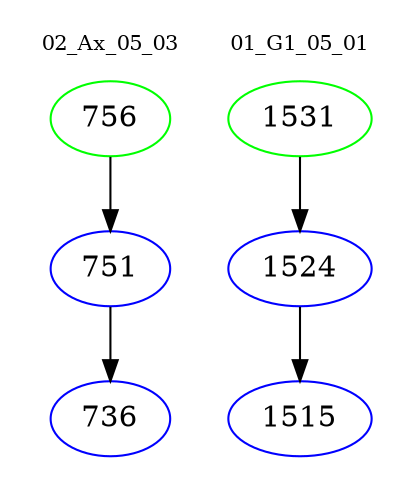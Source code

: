 digraph{
subgraph cluster_0 {
color = white
label = "02_Ax_05_03";
fontsize=10;
T0_756 [label="756", color="green"]
T0_756 -> T0_751 [color="black"]
T0_751 [label="751", color="blue"]
T0_751 -> T0_736 [color="black"]
T0_736 [label="736", color="blue"]
}
subgraph cluster_1 {
color = white
label = "01_G1_05_01";
fontsize=10;
T1_1531 [label="1531", color="green"]
T1_1531 -> T1_1524 [color="black"]
T1_1524 [label="1524", color="blue"]
T1_1524 -> T1_1515 [color="black"]
T1_1515 [label="1515", color="blue"]
}
}
